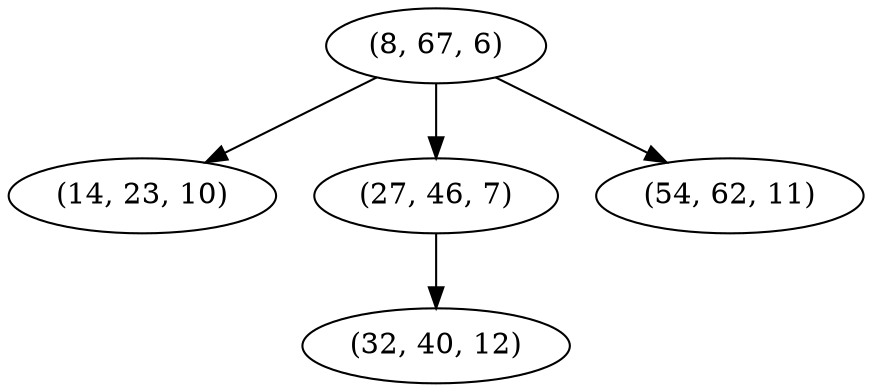 digraph tree {
    "(8, 67, 6)";
    "(14, 23, 10)";
    "(27, 46, 7)";
    "(32, 40, 12)";
    "(54, 62, 11)";
    "(8, 67, 6)" -> "(14, 23, 10)";
    "(8, 67, 6)" -> "(27, 46, 7)";
    "(8, 67, 6)" -> "(54, 62, 11)";
    "(27, 46, 7)" -> "(32, 40, 12)";
}
